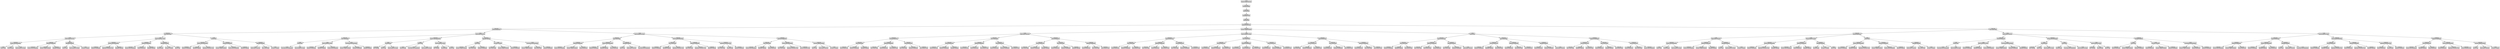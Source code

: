 digraph AttackTree {
    node [shape=box, style=filled, color=lightgray, fontname="Arial"];

    // Edges
    "n0" -> "n1";
    "n1" -> "n2";
    "n2" -> "n3";
    "n3" -> "n4";
    "n4" -> "n5";
    "n5" -> "n6";
    "n6" -> "n7";
    "n7" -> "n8";
    "n8" -> "n9";
    "n9" -> "n10";
    "n9" -> "n11";
    "n9" -> "n12";
    "n8" -> "n13";
    "n13" -> "n14";
    "n13" -> "n15";
    "n13" -> "n16";
    "n8" -> "n17";
    "n8" -> "n17";
    "n17" -> "n18";
    "n17" -> "n19";
    "n17" -> "n20";
    "n7" -> "n21";
    "n21" -> "n22";
    "n22" -> "n23";
    "n22" -> "n24";
    "n22" -> "n25";
    "n21" -> "n26";
    "n26" -> "n27";
    "n26" -> "n28";
    "n26" -> "n29";
    "n21" -> "n30";
    "n30" -> "n31";
    "n30" -> "n32";
    "n30" -> "n33";
    "n7" -> "n34";
    "n34" -> "n35";
    "n35" -> "n36";
    "n35" -> "n37";
    "n35" -> "n38";
    "n34" -> "n39";
    "n39" -> "n40";
    "n39" -> "n41";
    "n39" -> "n42";
    "n34" -> "n43";
    "n43" -> "n44";
    "n43" -> "n45";
    "n43" -> "n46";
    "n6" -> "n47";
    "n47" -> "n48";
    "n48" -> "n49";
    "n49" -> "n50";
    "n49" -> "n51";
    "n48" -> "n52";
    "n52" -> "n53";
    "n52" -> "n54";
    "n52" -> "n55";
    "n48" -> "n56";
    "n56" -> "n57";
    "n56" -> "n58";
    "n56" -> "n59";
    "n47" -> "n60";
    "n60" -> "n61";
    "n61" -> "n62";
    "n61" -> "n63";
    "n61" -> "n64";
    "n60" -> "n65";
    "n65" -> "n66";
    "n65" -> "n67";
    "n65" -> "n68";
    "n60" -> "n69";
    "n69" -> "n70";
    "n69" -> "n71";
    "n69" -> "n72";
    "n47" -> "n73";
    "n73" -> "n74";
    "n74" -> "n75";
    "n74" -> "n76";
    "n74" -> "n77";
    "n73" -> "n78";
    "n78" -> "n79";
    "n78" -> "n80";
    "n78" -> "n81";
    "n73" -> "n82";
    "n82" -> "n83";
    "n82" -> "n84";
    "n82" -> "n85";
    "n6" -> "n86";
    "n86" -> "n87";
    "n87" -> "n88";
    "n88" -> "n89";
    "n88" -> "n90";
    "n88" -> "n91";
    "n87" -> "n92";
    "n92" -> "n93";
    "n92" -> "n94";
    "n92" -> "n95";
    "n87" -> "n96";
    "n96" -> "n97";
    "n96" -> "n98";
    "n96" -> "n99";
    "n86" -> "n100";
    "n100" -> "n101";
    "n101" -> "n102";
    "n101" -> "n103";
    "n101" -> "n104";
    "n100" -> "n105";
    "n105" -> "n106";
    "n105" -> "n107";
    "n105" -> "n108";
    "n100" -> "n109";
    "n109" -> "n110";
    "n109" -> "n111";
    "n109" -> "n112";
    "n86" -> "n113";
    "n113" -> "n114";
    "n114" -> "n115";
    "n114" -> "n116";
    "n114" -> "n117";
    "n113" -> "n118";
    "n118" -> "n119";
    "n118" -> "n120";
    "n118" -> "n121";
    "n113" -> "n122";
    "n122" -> "n123";
    "n122" -> "n124";
    "n122" -> "n125";
    "n5" -> "n126";
    "n126" -> "n127";
    "n127" -> "n128";
    "n128" -> "n129";
    "n129" -> "n130";
    "n129" -> "n131";
    "n129" -> "n132";
    "n128" -> "n133";
    "n133" -> "n134";
    "n133" -> "n135";
    "n133" -> "n136";
    "n128" -> "n137";
    "n137" -> "n138";
    "n137" -> "n139";
    "n137" -> "n140";
    "n127" -> "n141";
    "n141" -> "n142";
    "n142" -> "n143";
    "n142" -> "n144";
    "n142" -> "n145";
    "n141" -> "n146";
    "n146" -> "n147";
    "n146" -> "n148";
    "n146" -> "n149";
    "n141" -> "n150";
    "n150" -> "n151";
    "n150" -> "n152";
    "n150" -> "n153";
    "n127" -> "n154";
    "n154" -> "n155";
    "n155" -> "n156";
    "n155" -> "n157";
    "n155" -> "n158";
    "n154" -> "n159";
    "n159" -> "n160";
    "n159" -> "n161";
    "n159" -> "n162";
    "n154" -> "n163";
    "n163" -> "n164";
    "n163" -> "n165";
    "n163" -> "n166";
    "n126" -> "n167";
    "n167" -> "n168";
    "n168" -> "n169";
    "n169" -> "n170";
    "n169" -> "n171";
    "n169" -> "n172";
    "n168" -> "n173";
    "n173" -> "n174";
    "n173" -> "n175";
    "n173" -> "n176";
    "n168" -> "n177";
    "n177" -> "n178";
    "n177" -> "n179";
    "n177" -> "n180";
    "n167" -> "n181";
    "n181" -> "n182";
    "n182" -> "n183";
    "n182" -> "n184";
    "n182" -> "n185";
    "n181" -> "n186";
    "n186" -> "n187";
    "n186" -> "n188";
    "n186" -> "n189";
    "n181" -> "n190";
    "n190" -> "n191";
    "n190" -> "n192";
    "n190" -> "n193";
    "n167" -> "n194";
    "n194" -> "n195";
    "n195" -> "n196";
    "n195" -> "n197";
    "n195" -> "n198";
    "n194" -> "n199";
    "n199" -> "n200";
    "n199" -> "n201";
    "n199" -> "n202";
    "n194" -> "n203";
    "n203" -> "n204";
    "n203" -> "n205";
    "n203" -> "n206";
    "n126" -> "n207";
    "n207" -> "n208";
    "n208" -> "n209";
    "n209" -> "n210";
    "n209" -> "n211";
    "n209" -> "n212";
    "n208" -> "n213";
    "n213" -> "n214";
    "n213" -> "n215";
    "n213" -> "n216";
    "n208" -> "n217";
    "n217" -> "n218";
    "n217" -> "n219";
    "n217" -> "n220";
    "n207" -> "n221";
    "n221" -> "n222";
    "n222" -> "n223";
    "n222" -> "n224";
    "n222" -> "n225";
    "n221" -> "n226";
    "n226" -> "n227";
    "n226" -> "n228";
    "n226" -> "n229";
    "n221" -> "n230";
    "n230" -> "n231";
    "n230" -> "n232";
    "n230" -> "n233";
    "n207" -> "n234";
    "n234" -> "n235";
    "n235" -> "n236";
    "n235" -> "n237";
    "n235" -> "n238";
    "n234" -> "n239";
    "n239" -> "n240";
    "n239" -> "n241";
    "n239" -> "n242";
    "n234" -> "n243";
    "n243" -> "n244";
    "n243" -> "n245";
    "n243" -> "n246";
    "n5" -> "n247";
    "n247" -> "n248";
    "n248" -> "n249";
    "n249" -> "n250";
    "n250" -> "n251";
    "n250" -> "n252";
    "n250" -> "n253";
    "n249" -> "n254";
    "n254" -> "n255";
    "n254" -> "n256";
    "n254" -> "n257";
    "n249" -> "n258";
    "n258" -> "n259";
    "n258" -> "n260";
    "n258" -> "n261";
    "n248" -> "n262";
    "n262" -> "n263";
    "n263" -> "n264";
    "n263" -> "n265";
    "n263" -> "n266";
    "n262" -> "n267";
    "n267" -> "n268";
    "n267" -> "n269";
    "n267" -> "n270";
    "n262" -> "n271";
    "n271" -> "n272";
    "n271" -> "n273";
    "n271" -> "n274";
    "n248" -> "n275";
    "n275" -> "n276";
    "n276" -> "n277";
    "n276" -> "n278";
    "n276" -> "n279";
    "n275" -> "n280";
    "n280" -> "n281";
    "n280" -> "n282";
    "n280" -> "n283";
    "n275" -> "n284";
    "n284" -> "n285";
    "n284" -> "n286";
    "n284" -> "n287";
    "n247" -> "n288";
    "n288" -> "n289";
    "n289" -> "n290";
    "n290" -> "n291";
    "n290" -> "n292";
    "n289" -> "n293";
    "n293" -> "n294";
    "n293" -> "n295";
    "n293" -> "n296";
    "n289" -> "n297";
    "n297" -> "n298";
    "n297" -> "n299";
    "n297" -> "n300";
    "n288" -> "n301";
    "n301" -> "n302";
    "n302" -> "n303";
    "n302" -> "n304";
    "n302" -> "n305";
    "n301" -> "n306";
    "n306" -> "n307";
    "n306" -> "n308";
    "n306" -> "n309";
    "n301" -> "n310";
    "n310" -> "n311";
    "n310" -> "n312";
    "n310" -> "n313";
    "n288" -> "n314";
    "n314" -> "n315";
    "n315" -> "n316";
    "n315" -> "n317";
    "n315" -> "n318";
    "n314" -> "n319";
    "n319" -> "n320";
    "n319" -> "n321";
    "n319" -> "n322";
    "n314" -> "n323";
    "n323" -> "n324";
    "n323" -> "n325";
    "n323" -> "n326";
    "n247" -> "n327";
    "n327" -> "n328";
    "n328" -> "n329";
    "n329" -> "n330";
    "n329" -> "n331";
    "n329" -> "n332";
    "n328" -> "n333";
    "n333" -> "n334";
    "n333" -> "n335";
    "n333" -> "n336";
    "n328" -> "n337";
    "n337" -> "n338";
    "n337" -> "n339";
    "n337" -> "n340";
    "n327" -> "n341";
    "n341" -> "n342";
    "n342" -> "n343";
    "n342" -> "n344";
    "n342" -> "n345";
    "n341" -> "n346";
    "n346" -> "n347";
    "n346" -> "n348";
    "n346" -> "n349";
    "n341" -> "n350";
    "n350" -> "n351";
    "n350" -> "n352";
    "n350" -> "n353";
    "n327" -> "n354";
    "n354" -> "n355";
    "n355" -> "n356";
    "n355" -> "n357";
    "n355" -> "n358";
    "n354" -> "n359";
    "n359" -> "n360";
    "n359" -> "n361";
    "n359" -> "n362";
    "n354" -> "n363";
    "n363" -> "n364";
    "n363" -> "n365";
    "n363" -> "n366";

    // Nodes
    "n0" [label="T1046\nNetwork Service Discovery", id="n0"];
    "n1" [label="T1110.004\nCredential Stuffing", id="n1"];
    "n2" [label="T1078.004\nCloud Accounts", id="n2"];
    "n3" [label="T1552.001\nCredentials In Files", id="n3"];
    "n4" [label="T1087.004\nCloud Account", id="n4"];
    "n5" [label="T1098.003\nAdditional Cloud Roles", id="n5"];
    "n6" [label="T1491.002\nExternal Defacement", id="n6"];
    "n7" [label="T1561.001\nDisk Content Wipe", id="n7"];
    "n8" [label="T1490\nInhibit System Recovery", id="n8"];
    "n9" [label="T1565.003\nRuntime Data Manipulation", id="n9"];
    "n10" [label="T1489\nService Stop", id="n10"];
    "n11" [label="T1667\nEmail Bombing", id="n11"];
    "n12" [label="T1486\nData Encrypted for Impact", id="n12"];
    "n13" [label="T1498.002\nReflection Amplification", id="n13"];
    "n14" [label="T1565.003\nRuntime Data Manipulation", id="n14"];
    "n15" [label="T1485.001\nLifecycle-Triggered Deletion", id="n15"];
    "n16" [label="T1496.002\nBandwidth Hijacking", id="n16"];
    "n17" [label="T1496.002\nBandwidth Hijacking", id="n17"];
    "n18" [label="T1489\nService Stop", id="n18"];
    "n19" [label="T1486\nData Encrypted for Impact", id="n19"];
    "n20" [label="T1495\nFirmware Corruption", id="n20"];
    "n21" [label="T1486\nData Encrypted for Impact", id="n21"];
    "n22" [label="T1565.003\nRuntime Data Manipulation", id="n22"];
    "n23" [label="T1498.002\nReflection Amplification", id="n23"];
    "n24" [label="T1499.003\nApplication Exhaustion Flood", id="n24"];
    "n25" [label="T1496.002\nBandwidth Hijacking", id="n25"];
    "n26" [label="T1498.002\nReflection Amplification", id="n26"];
    "n27" [label="T1565.003\nRuntime Data Manipulation", id="n27"];
    "n28" [label="T1491.001\nInternal Defacement", id="n28"];
    "n29" [label="T1496.002\nBandwidth Hijacking", id="n29"];
    "n30" [label="T1496.002\nBandwidth Hijacking", id="n30"];
    "n31" [label="T1667\nEmail Bombing", id="n31"];
    "n32" [label="T1495\nFirmware Corruption", id="n32"];
    "n33" [label="T1489\nService Stop", id="n33"];
    "n34" [label="T1489\nService Stop", id="n34"];
    "n35" [label="T1565.003\nRuntime Data Manipulation", id="n35"];
    "n36" [label="T1498.002\nReflection Amplification", id="n36"];
    "n37" [label="T1496.002\nBandwidth Hijacking", id="n37"];
    "n38" [label="T1499.003\nApplication Exhaustion Flood", id="n38"];
    "n39" [label="T1498.002\nReflection Amplification", id="n39"];
    "n40" [label="T1485.001\nLifecycle-Triggered Deletion", id="n40"];
    "n41" [label="T1565.003\nRuntime Data Manipulation", id="n41"];
    "n42" [label="T1496.002\nBandwidth Hijacking", id="n42"];
    "n43" [label="T1496.002\nBandwidth Hijacking", id="n43"];
    "n44" [label="T1490\nInhibit System Recovery", id="n44"];
    "n45" [label="T1488\nDisk Content Wipe", id="n45"];
    "n46" [label="T1495\nFirmware Corruption", id="n46"];
    "n47" [label="T1490\nInhibit System Recovery", id="n47"];
    "n48" [label="T1561.001\nDisk Content Wipe", id="n48"];
    "n49" [label="T1489\nService Stop", id="n49"];
    "n50" [label="T1493\nTransmitted Data Manipulation", id="n50"];
    "n51" [label="T1486\nData Encrypted for Impact", id="n51"];
    "n52" [label="T1486\nData Encrypted for Impact", id="n52"];
    "n53" [label="T1498.002\nReflection Amplification", id="n53"];
    "n54" [label="T1496.002\nBandwidth Hijacking", id="n54"];
    "n55" [label="T1565.003\nRuntime Data Manipulation", id="n55"];
    "n56" [label="T1493\nTransmitted Data Manipulation", id="n56"];
    "n57" [label="T1485.001\nLifecycle-Triggered Deletion", id="n57"];
    "n58" [label="T1498.002\nReflection Amplification", id="n58"];
    "n59" [label="T1496.002\nBandwidth Hijacking", id="n59"];
    "n60" [label="T1565.003\nRuntime Data Manipulation", id="n60"];
    "n61" [label="T1667\nEmail Bombing", id="n61"];
    "n62" [label="T1219.001\nIDE Tunneling", id="n62"];
    "n63" [label="T1489\nService Stop", id="n63"];
    "n64" [label="T1486\nData Encrypted for Impact", id="n64"];
    "n65" [label="T1489\nService Stop", id="n65"];
    "n66" [label="T1667\nEmail Bombing", id="n66"];
    "n67" [label="T1493\nTransmitted Data Manipulation", id="n67"];
    "n68" [label="T1486\nData Encrypted for Impact", id="n68"];
    "n69" [label="T1486\nData Encrypted for Impact", id="n69"];
    "n70" [label="T1219.001\nIDE Tunneling", id="n70"];
    "n71" [label="T1667\nEmail Bombing", id="n71"];
    "n72" [label="T1489\nService Stop", id="n72"];
    "n73" [label="T1496.002\nBandwidth Hijacking", id="n73"];
    "n74" [label="T1489\nService Stop", id="n74"];
    "n75" [label="T1485.001\nLifecycle-Triggered Deletion", id="n75"];
    "n76" [label="T1561.001\nDisk Content Wipe", id="n76"];
    "n77" [label="T1498.002\nReflection Amplification", id="n77"];
    "n78" [label="T1495\nFirmware Corruption", id="n78"];
    "n79" [label="T1561.001\nDisk Content Wipe", id="n79"];
    "n80" [label="T1485.001\nLifecycle-Triggered Deletion", id="n80"];
    "n81" [label="T1498.002\nReflection Amplification", id="n81"];
    "n82" [label="T1493\nTransmitted Data Manipulation", id="n82"];
    "n83" [label="T1485.001\nLifecycle-Triggered Deletion", id="n83"];
    "n84" [label="T1561.001\nDisk Content Wipe", id="n84"];
    "n85" [label="T1498.002\nReflection Amplification", id="n85"];
    "n86" [label="T1486\nData Encrypted for Impact", id="n86"];
    "n87" [label="T1561.001\nDisk Content Wipe", id="n87"];
    "n88" [label="T1498.002\nReflection Amplification", id="n88"];
    "n89" [label="T1565.003\nRuntime Data Manipulation", id="n89"];
    "n90" [label="T1485.001\nLifecycle-Triggered Deletion", id="n90"];
    "n91" [label="T1491.001\nInternal Defacement", id="n91"];
    "n92" [label="T1565.003\nRuntime Data Manipulation", id="n92"];
    "n93" [label="T1498.002\nReflection Amplification", id="n93"];
    "n94" [label="T1496.002\nBandwidth Hijacking", id="n94"];
    "n95" [label="T1491.001\nInternal Defacement", id="n95"];
    "n96" [label="T1496.002\nBandwidth Hijacking", id="n96"];
    "n97" [label="T1489\nService Stop", id="n97"];
    "n98" [label="T1490\nInhibit System Recovery", id="n98"];
    "n99" [label="T1493\nTransmitted Data Manipulation", id="n99"];
    "n100" [label="T1565.003\nRuntime Data Manipulation", id="n100"];
    "n101" [label="T1561.001\nDisk Content Wipe", id="n101"];
    "n102" [label="T1498.002\nReflection Amplification", id="n102"];
    "n103" [label="T1496.002\nBandwidth Hijacking", id="n103"];
    "n104" [label="T1499.003\nApplication Exhaustion Flood", id="n104"];
    "n105" [label="T1498.002\nReflection Amplification", id="n105"];
    "n106" [label="T1561.001\nDisk Content Wipe", id="n106"];
    "n107" [label="T1499.003\nApplication Exhaustion Flood", id="n107"];
    "n108" [label="T1496.002\nBandwidth Hijacking", id="n108"];
    "n109" [label="T1499.003\nApplication Exhaustion Flood", id="n109"];
    "n110" [label="T1561.001\nDisk Content Wipe", id="n110"];
    "n111" [label="T1667\nEmail Bombing", id="n111"];
    "n112" [label="T1498.002\nReflection Amplification", id="n112"];
    "n113" [label="T1498.002\nReflection Amplification", id="n113"];
    "n114" [label="T1561.001\nDisk Content Wipe", id="n114"];
    "n115" [label="T1565.003\nRuntime Data Manipulation", id="n115"];
    "n116" [label="T1496.002\nBandwidth Hijacking", id="n116"];
    "n117" [label="T1491.001\nInternal Defacement", id="n117"];
    "n118" [label="T1565.003\nRuntime Data Manipulation", id="n118"];
    "n119" [label="T1561.001\nDisk Content Wipe", id="n119"];
    "n120" [label="T1499.003\nApplication Exhaustion Flood", id="n120"];
    "n121" [label="T1499.002\nService Exhaustion Flood", id="n121"];
    "n122" [label="T1485.001\nLifecycle-Triggered Deletion", id="n122"];
    "n123" [label="T1489\nService Stop", id="n123"];
    "n124" [label="T1490\nInhibit System Recovery", id="n124"];
    "n125" [label="T1495\nFirmware Corruption", id="n125"];
    "n126" [label="T1485.001\nLifecycle-Triggered Deletion", id="n126"];
    "n127" [label="T1490\nInhibit System Recovery", id="n127"];
    "n128" [label="T1491.002\nExternal Defacement", id="n128"];
    "n129" [label="T1561.001\nDisk Content Wipe", id="n129"];
    "n130" [label="T1491.001\nInternal Defacement", id="n130"];
    "n131" [label="T1498.002\nReflection Amplification", id="n131"];
    "n132" [label="T1496.002\nBandwidth Hijacking", id="n132"];
    "n133" [label="T1498.002\nReflection Amplification", id="n133"];
    "n134" [label="T1561.001\nDisk Content Wipe", id="n134"];
    "n135" [label="T1491.001\nInternal Defacement", id="n135"];
    "n136" [label="T1498.001\nDirect Network Flood", id="n136"];
    "n137" [label="T1491.001\nInternal Defacement", id="n137"];
    "n138" [label="T1561.001\nDisk Content Wipe", id="n138"];
    "n139" [label="T1498.002\nReflection Amplification", id="n139"];
    "n140" [label="T1498.001\nDirect Network Flood", id="n140"];
    "n141" [label="T1561.001\nDisk Content Wipe", id="n141"];
    "n142" [label="T1491.002\nExternal Defacement", id="n142"];
    "n143" [label="T1491.001\nInternal Defacement", id="n143"];
    "n144" [label="T1498.002\nReflection Amplification", id="n144"];
    "n145" [label="T1496.002\nBandwidth Hijacking", id="n145"];
    "n146" [label="T1498.002\nReflection Amplification", id="n146"];
    "n147" [label="T1491.002\nExternal Defacement", id="n147"];
    "n148" [label="T1491.001\nInternal Defacement", id="n148"];
    "n149" [label="T1498.001\nDirect Network Flood", id="n149"];
    "n150" [label="T1491.001\nInternal Defacement", id="n150"];
    "n151" [label="T1491.002\nExternal Defacement", id="n151"];
    "n152" [label="T1498.002\nReflection Amplification", id="n152"];
    "n153" [label="T1498.001\nDirect Network Flood", id="n153"];
    "n154" [label="T1491.001\nInternal Defacement", id="n154"];
    "n155" [label="T1491.002\nExternal Defacement", id="n155"];
    "n156" [label="T1561.001\nDisk Content Wipe", id="n156"];
    "n157" [label="T1498.002\nReflection Amplification", id="n157"];
    "n158" [label="T1496.002\nBandwidth Hijacking", id="n158"];
    "n159" [label="T1561.001\nDisk Content Wipe", id="n159"];
    "n160" [label="T1491.002\nExternal Defacement", id="n160"];
    "n161" [label="T1498.002\nReflection Amplification", id="n161"];
    "n162" [label="T1496.002\nBandwidth Hijacking", id="n162"];
    "n163" [label="T1498.002\nReflection Amplification", id="n163"];
    "n164" [label="T1491.002\nExternal Defacement", id="n164"];
    "n165" [label="T1561.001\nDisk Content Wipe", id="n165"];
    "n166" [label="T1498.001\nDirect Network Flood", id="n166"];
    "n167" [label="T1486\nData Encrypted for Impact", id="n167"];
    "n168" [label="T1491.002\nExternal Defacement", id="n168"];
    "n169" [label="T1561.001\nDisk Content Wipe", id="n169"];
    "n170" [label="T1491.001\nInternal Defacement", id="n170"];
    "n171" [label="T1498.002\nReflection Amplification", id="n171"];
    "n172" [label="T1498.001\nDirect Network Flood", id="n172"];
    "n173" [label="T1498.002\nReflection Amplification", id="n173"];
    "n174" [label="T1561.001\nDisk Content Wipe", id="n174"];
    "n175" [label="T1491.001\nInternal Defacement", id="n175"];
    "n176" [label="T1498.001\nDirect Network Flood", id="n176"];
    "n177" [label="T1491.001\nInternal Defacement", id="n177"];
    "n178" [label="T1561.001\nDisk Content Wipe", id="n178"];
    "n179" [label="T1498.002\nReflection Amplification", id="n179"];
    "n180" [label="T1499.001\nOS Exhaustion Flood", id="n180"];
    "n181" [label="T1561.001\nDisk Content Wipe", id="n181"];
    "n182" [label="T1491.002\nExternal Defacement", id="n182"];
    "n183" [label="T1491.001\nInternal Defacement", id="n183"];
    "n184" [label="T1498.002\nReflection Amplification", id="n184"];
    "n185" [label="T1498.001\nDirect Network Flood", id="n185"];
    "n186" [label="T1498.002\nReflection Amplification", id="n186"];
    "n187" [label="T1491.002\nExternal Defacement", id="n187"];
    "n188" [label="T1491.001\nInternal Defacement", id="n188"];
    "n189" [label="T1498.001\nDirect Network Flood", id="n189"];
    "n190" [label="T1491.001\nInternal Defacement", id="n190"];
    "n191" [label="T1491.002\nExternal Defacement", id="n191"];
    "n192" [label="T1498.002\nReflection Amplification", id="n192"];
    "n193" [label="T1499.001\nOS Exhaustion Flood", id="n193"];
    "n194" [label="T1491.001\nInternal Defacement", id="n194"];
    "n195" [label="T1491.002\nExternal Defacement", id="n195"];
    "n196" [label="T1561.001\nDisk Content Wipe", id="n196"];
    "n197" [label="T1498.002\nReflection Amplification", id="n197"];
    "n198" [label="T1498.001\nDirect Network Flood", id="n198"];
    "n199" [label="T1561.001\nDisk Content Wipe", id="n199"];
    "n200" [label="T1491.002\nExternal Defacement", id="n200"];
    "n201" [label="T1498.002\nReflection Amplification", id="n201"];
    "n202" [label="T1498.001\nDirect Network Flood", id="n202"];
    "n203" [label="T1498.002\nReflection Amplification", id="n203"];
    "n204" [label="T1491.002\nExternal Defacement", id="n204"];
    "n205" [label="T1561.001\nDisk Content Wipe", id="n205"];
    "n206" [label="T1498.001\nDirect Network Flood", id="n206"];
    "n207" [label="T1489\nService Stop", id="n207"];
    "n208" [label="T1491.002\nExternal Defacement", id="n208"];
    "n209" [label="T1561.001\nDisk Content Wipe", id="n209"];
    "n210" [label="T1498.002\nReflection Amplification", id="n210"];
    "n211" [label="T1496.002\nBandwidth Hijacking", id="n211"];
    "n212" [label="T1561.002\nDisk Structure Wipe", id="n212"];
    "n213" [label="T1498.002\nReflection Amplification", id="n213"];
    "n214" [label="T1561.001\nDisk Content Wipe", id="n214"];
    "n215" [label="T1561.002\nDisk Structure Wipe", id="n215"];
    "n216" [label="T1491.001\nInternal Defacement", id="n216"];
    "n217" [label="T1496.002\nBandwidth Hijacking", id="n217"];
    "n218" [label="T1561.001\nDisk Content Wipe", id="n218"];
    "n219" [label="T1498.002\nReflection Amplification", id="n219"];
    "n220" [label="T1490\nInhibit System Recovery", id="n220"];
    "n221" [label="T1561.001\nDisk Content Wipe", id="n221"];
    "n222" [label="T1491.002\nExternal Defacement", id="n222"];
    "n223" [label="T1498.002\nReflection Amplification", id="n223"];
    "n224" [label="T1496.002\nBandwidth Hijacking", id="n224"];
    "n225" [label="T1561.002\nDisk Structure Wipe", id="n225"];
    "n226" [label="T1498.002\nReflection Amplification", id="n226"];
    "n227" [label="T1491.002\nExternal Defacement", id="n227"];
    "n228" [label="T1561.002\nDisk Structure Wipe", id="n228"];
    "n229" [label="T1491.001\nInternal Defacement", id="n229"];
    "n230" [label="T1496.002\nBandwidth Hijacking", id="n230"];
    "n231" [label="T1491.002\nExternal Defacement", id="n231"];
    "n232" [label="T1498.002\nReflection Amplification", id="n232"];
    "n233" [label="T1490\nInhibit System Recovery", id="n233"];
    "n234" [label="T1498.002\nReflection Amplification", id="n234"];
    "n235" [label="T1491.002\nExternal Defacement", id="n235"];
    "n236" [label="T1561.001\nDisk Content Wipe", id="n236"];
    "n237" [label="T1496.002\nBandwidth Hijacking", id="n237"];
    "n238" [label="T1561.002\nDisk Structure Wipe", id="n238"];
    "n239" [label="T1561.001\nDisk Content Wipe", id="n239"];
    "n240" [label="T1491.002\nExternal Defacement", id="n240"];
    "n241" [label="T1496.002\nBandwidth Hijacking", id="n241"];
    "n242" [label="T1561.002\nDisk Structure Wipe", id="n242"];
    "n243" [label="T1491.001\nInternal Defacement", id="n243"];
    "n244" [label="T1491.002\nExternal Defacement", id="n244"];
    "n245" [label="T1561.001\nDisk Content Wipe", id="n245"];
    "n246" [label="T1565.003\nRuntime Data Manipulation", id="n246"];
    "n247" [label="T1561.001\nDisk Content Wipe", id="n247"];
    "n248" [label="T1491.002\nExternal Defacement", id="n248"];
    "n249" [label="T1490\nInhibit System Recovery", id="n249"];
    "n250" [label="T1565.003\nRuntime Data Manipulation", id="n250"];
    "n251" [label="T1489\nService Stop", id="n251"];
    "n252" [label="T1667\nEmail Bombing", id="n252"];
    "n253" [label="T1486\nData Encrypted for Impact", id="n253"];
    "n254" [label="T1498.002\nReflection Amplification", id="n254"];
    "n255" [label="T1565.003\nRuntime Data Manipulation", id="n255"];
    "n256" [label="T1485.001\nLifecycle-Triggered Deletion", id="n256"];
    "n257" [label="T1496.002\nBandwidth Hijacking", id="n257"];
    "n258" [label="T1496.002\nBandwidth Hijacking", id="n258"];
    "n259" [label="T1489\nService Stop", id="n259"];
    "n260" [label="T1486\nData Encrypted for Impact", id="n260"];
    "n261" [label="T1495\nFirmware Corruption", id="n261"];
    "n262" [label="T1486\nData Encrypted for Impact", id="n262"];
    "n263" [label="T1565.003\nRuntime Data Manipulation", id="n263"];
    "n264" [label="T1498.002\nReflection Amplification", id="n264"];
    "n265" [label="T1499.003\nApplication Exhaustion Flood", id="n265"];
    "n266" [label="T1496.002\nBandwidth Hijacking", id="n266"];
    "n267" [label="T1498.002\nReflection Amplification", id="n267"];
    "n268" [label="T1565.003\nRuntime Data Manipulation", id="n268"];
    "n269" [label="T1491.001\nInternal Defacement", id="n269"];
    "n270" [label="T1496.002\nBandwidth Hijacking", id="n270"];
    "n271" [label="T1496.002\nBandwidth Hijacking", id="n271"];
    "n272" [label="T1667\nEmail Bombing", id="n272"];
    "n273" [label="T1495\nFirmware Corruption", id="n273"];
    "n274" [label="T1489\nService Stop", id="n274"];
    "n275" [label="T1489\nService Stop", id="n275"];
    "n276" [label="T1565.003\nRuntime Data Manipulation", id="n276"];
    "n277" [label="T1498.002\nReflection Amplification", id="n277"];
    "n278" [label="T1496.002\nBandwidth Hijacking", id="n278"];
    "n279" [label="T1499.003\nApplication Exhaustion Flood", id="n279"];
    "n280" [label="T1498.002\nReflection Amplification", id="n280"];
    "n281" [label="T1485.001\nLifecycle-Triggered Deletion", id="n281"];
    "n282" [label="T1565.003\nRuntime Data Manipulation", id="n282"];
    "n283" [label="T1496.002\nBandwidth Hijacking", id="n283"];
    "n284" [label="T1496.002\nBandwidth Hijacking", id="n284"];
    "n285" [label="T1490\nInhibit System Recovery", id="n285"];
    "n286" [label="T1488\nDisk Content Wipe", id="n286"];
    "n287" [label="T1495\nFirmware Corruption", id="n287"];
    "n288" [label="T1490\nInhibit System Recovery", id="n288"];
    "n289" [label="T1491.002\nExternal Defacement", id="n289"];
    "n290" [label="T1489\nService Stop", id="n290"];
    "n291" [label="T1493\nTransmitted Data Manipulation", id="n291"];
    "n292" [label="T1486\nData Encrypted for Impact", id="n292"];
    "n293" [label="T1486\nData Encrypted for Impact", id="n293"];
    "n294" [label="T1498.002\nReflection Amplification", id="n294"];
    "n295" [label="T1496.002\nBandwidth Hijacking", id="n295"];
    "n296" [label="T1565.003\nRuntime Data Manipulation", id="n296"];
    "n297" [label="T1493\nTransmitted Data Manipulation", id="n297"];
    "n298" [label="T1485.001\nLifecycle-Triggered Deletion", id="n298"];
    "n299" [label="T1498.002\nReflection Amplification", id="n299"];
    "n300" [label="T1496.002\nBandwidth Hijacking", id="n300"];
    "n301" [label="T1565.003\nRuntime Data Manipulation", id="n301"];
    "n302" [label="T1667\nEmail Bombing", id="n302"];
    "n303" [label="T1219.001\nIDE Tunneling", id="n303"];
    "n304" [label="T1489\nService Stop", id="n304"];
    "n305" [label="T1486\nData Encrypted for Impact", id="n305"];
    "n306" [label="T1489\nService Stop", id="n306"];
    "n307" [label="T1667\nEmail Bombing", id="n307"];
    "n308" [label="T1493\nTransmitted Data Manipulation", id="n308"];
    "n309" [label="T1486\nData Encrypted for Impact", id="n309"];
    "n310" [label="T1486\nData Encrypted for Impact", id="n310"];
    "n311" [label="T1219.001\nIDE Tunneling", id="n311"];
    "n312" [label="T1667\nEmail Bombing", id="n312"];
    "n313" [label="T1489\nService Stop", id="n313"];
    "n314" [label="T1496.002\nBandwidth Hijacking", id="n314"];
    "n315" [label="T1489\nService Stop", id="n315"];
    "n316" [label="T1491.002\nExternal Defacement", id="n316"];
    "n317" [label="T1485.001\nLifecycle-Triggered Deletion", id="n317"];
    "n318" [label="T1498.002\nReflection Amplification", id="n318"];
    "n319" [label="T1495\nFirmware Corruption", id="n319"];
    "n320" [label="T1491.002\nExternal Defacement", id="n320"];
    "n321" [label="T1485.001\nLifecycle-Triggered Deletion", id="n321"];
    "n322" [label="T1498.002\nReflection Amplification", id="n322"];
    "n323" [label="T1493\nTransmitted Data Manipulation", id="n323"];
    "n324" [label="T1485.001\nLifecycle-Triggered Deletion", id="n324"];
    "n325" [label="T1491.002\nExternal Defacement", id="n325"];
    "n326" [label="T1498.002\nReflection Amplification", id="n326"];
    "n327" [label="T1486\nData Encrypted for Impact", id="n327"];
    "n328" [label="T1491.002\nExternal Defacement", id="n328"];
    "n329" [label="T1498.002\nReflection Amplification", id="n329"];
    "n330" [label="T1565.003\nRuntime Data Manipulation", id="n330"];
    "n331" [label="T1485.001\nLifecycle-Triggered Deletion", id="n331"];
    "n332" [label="T1491.001\nInternal Defacement", id="n332"];
    "n333" [label="T1565.003\nRuntime Data Manipulation", id="n333"];
    "n334" [label="T1498.002\nReflection Amplification", id="n334"];
    "n335" [label="T1496.002\nBandwidth Hijacking", id="n335"];
    "n336" [label="T1491.001\nInternal Defacement", id="n336"];
    "n337" [label="T1496.002\nBandwidth Hijacking", id="n337"];
    "n338" [label="T1489\nService Stop", id="n338"];
    "n339" [label="T1490\nInhibit System Recovery", id="n339"];
    "n340" [label="T1493\nTransmitted Data Manipulation", id="n340"];
    "n341" [label="T1565.003\nRuntime Data Manipulation", id="n341"];
    "n342" [label="T1491.002\nExternal Defacement", id="n342"];
    "n343" [label="T1498.002\nReflection Amplification", id="n343"];
    "n344" [label="T1496.002\nBandwidth Hijacking", id="n344"];
    "n345" [label="T1499.003\nApplication Exhaustion Flood", id="n345"];
    "n346" [label="T1498.002\nReflection Amplification", id="n346"];
    "n347" [label="T1491.002\nExternal Defacement", id="n347"];
    "n348" [label="T1499.003\nApplication Exhaustion Flood", id="n348"];
    "n349" [label="T1496.002\nBandwidth Hijacking", id="n349"];
    "n350" [label="T1499.003\nApplication Exhaustion Flood", id="n350"];
    "n351" [label="T1491.002\nExternal Defacement", id="n351"];
    "n352" [label="T1667\nEmail Bombing", id="n352"];
    "n353" [label="T1498.002\nReflection Amplification", id="n353"];
    "n354" [label="T1498.002\nReflection Amplification", id="n354"];
    "n355" [label="T1491.002\nExternal Defacement", id="n355"];
    "n356" [label="T1565.003\nRuntime Data Manipulation", id="n356"];
    "n357" [label="T1496.002\nBandwidth Hijacking", id="n357"];
    "n358" [label="T1491.001\nInternal Defacement", id="n358"];
    "n359" [label="T1565.003\nRuntime Data Manipulation", id="n359"];
    "n360" [label="T1491.002\nExternal Defacement", id="n360"];
    "n361" [label="T1499.003\nApplication Exhaustion Flood", id="n361"];
    "n362" [label="T1499.002\nService Exhaustion Flood", id="n362"];
    "n363" [label="T1485.001\nLifecycle-Triggered Deletion", id="n363"];
    "n364" [label="T1489\nService Stop", id="n364"];
    "n365" [label="T1490\nInhibit System Recovery", id="n365"];
    "n366" [label="T1495\nFirmware Corruption", id="n366"];
}
